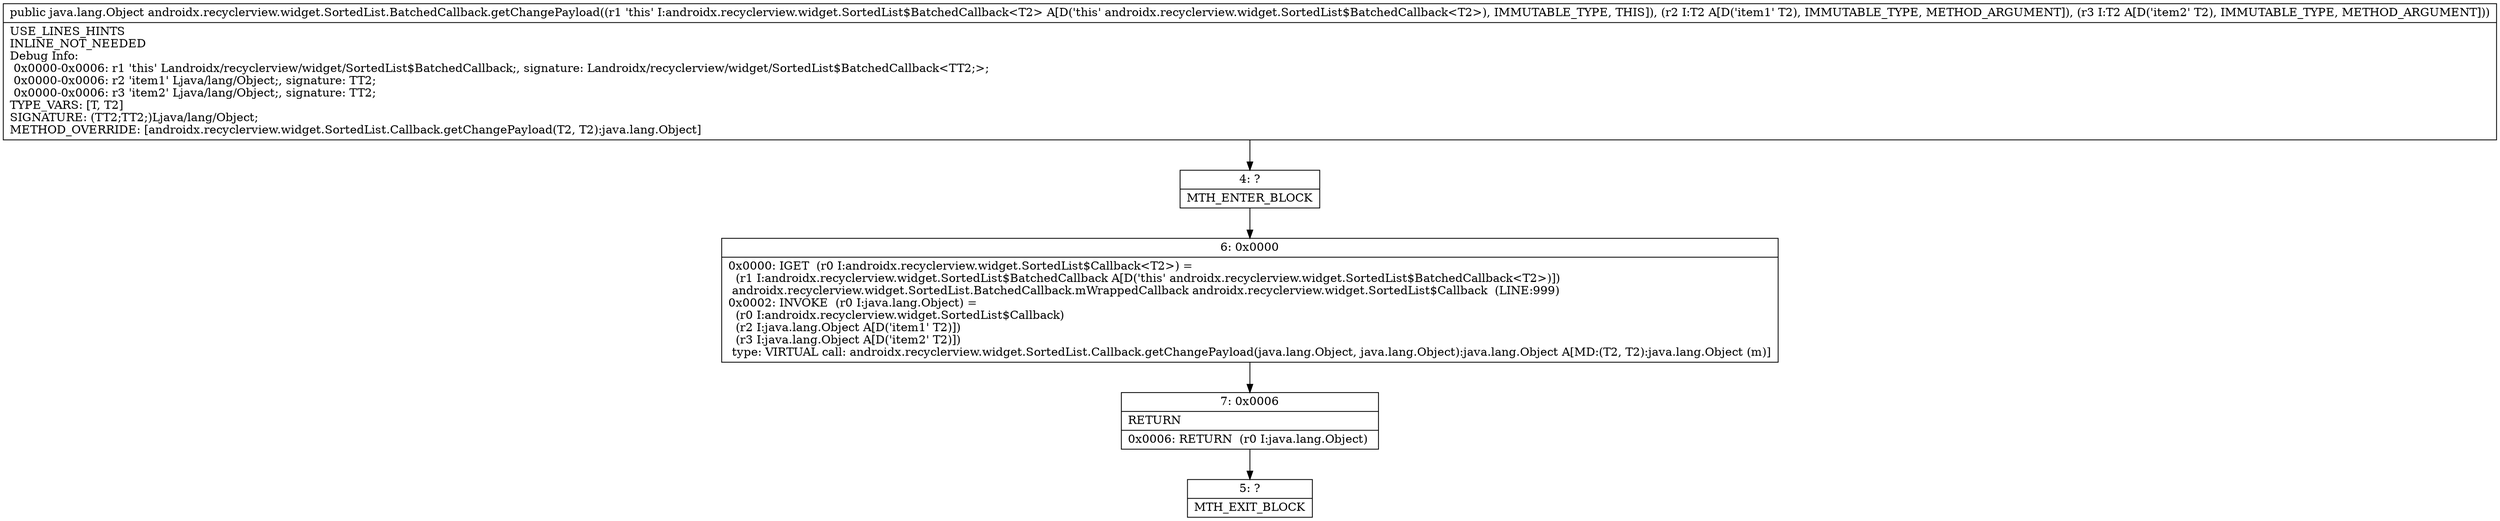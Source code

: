 digraph "CFG forandroidx.recyclerview.widget.SortedList.BatchedCallback.getChangePayload(Ljava\/lang\/Object;Ljava\/lang\/Object;)Ljava\/lang\/Object;" {
Node_4 [shape=record,label="{4\:\ ?|MTH_ENTER_BLOCK\l}"];
Node_6 [shape=record,label="{6\:\ 0x0000|0x0000: IGET  (r0 I:androidx.recyclerview.widget.SortedList$Callback\<T2\>) = \l  (r1 I:androidx.recyclerview.widget.SortedList$BatchedCallback A[D('this' androidx.recyclerview.widget.SortedList$BatchedCallback\<T2\>)])\l androidx.recyclerview.widget.SortedList.BatchedCallback.mWrappedCallback androidx.recyclerview.widget.SortedList$Callback  (LINE:999)\l0x0002: INVOKE  (r0 I:java.lang.Object) = \l  (r0 I:androidx.recyclerview.widget.SortedList$Callback)\l  (r2 I:java.lang.Object A[D('item1' T2)])\l  (r3 I:java.lang.Object A[D('item2' T2)])\l type: VIRTUAL call: androidx.recyclerview.widget.SortedList.Callback.getChangePayload(java.lang.Object, java.lang.Object):java.lang.Object A[MD:(T2, T2):java.lang.Object (m)]\l}"];
Node_7 [shape=record,label="{7\:\ 0x0006|RETURN\l|0x0006: RETURN  (r0 I:java.lang.Object) \l}"];
Node_5 [shape=record,label="{5\:\ ?|MTH_EXIT_BLOCK\l}"];
MethodNode[shape=record,label="{public java.lang.Object androidx.recyclerview.widget.SortedList.BatchedCallback.getChangePayload((r1 'this' I:androidx.recyclerview.widget.SortedList$BatchedCallback\<T2\> A[D('this' androidx.recyclerview.widget.SortedList$BatchedCallback\<T2\>), IMMUTABLE_TYPE, THIS]), (r2 I:T2 A[D('item1' T2), IMMUTABLE_TYPE, METHOD_ARGUMENT]), (r3 I:T2 A[D('item2' T2), IMMUTABLE_TYPE, METHOD_ARGUMENT]))  | USE_LINES_HINTS\lINLINE_NOT_NEEDED\lDebug Info:\l  0x0000\-0x0006: r1 'this' Landroidx\/recyclerview\/widget\/SortedList$BatchedCallback;, signature: Landroidx\/recyclerview\/widget\/SortedList$BatchedCallback\<TT2;\>;\l  0x0000\-0x0006: r2 'item1' Ljava\/lang\/Object;, signature: TT2;\l  0x0000\-0x0006: r3 'item2' Ljava\/lang\/Object;, signature: TT2;\lTYPE_VARS: [T, T2]\lSIGNATURE: (TT2;TT2;)Ljava\/lang\/Object;\lMETHOD_OVERRIDE: [androidx.recyclerview.widget.SortedList.Callback.getChangePayload(T2, T2):java.lang.Object]\l}"];
MethodNode -> Node_4;Node_4 -> Node_6;
Node_6 -> Node_7;
Node_7 -> Node_5;
}

